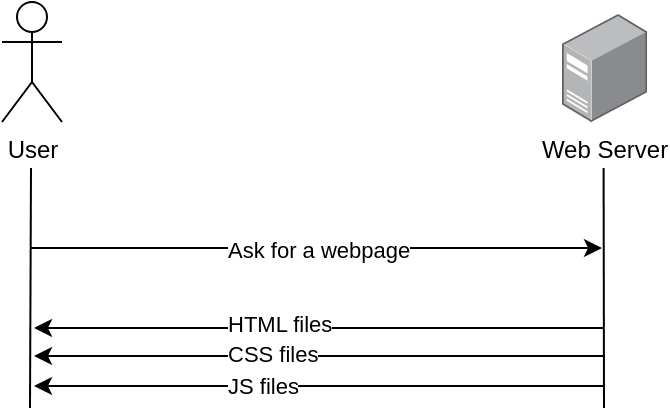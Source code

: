 <mxfile version="17.4.2" type="device"><diagram id="bEIsP63ZzB30_pMmM-4H" name="Page-1"><mxGraphModel dx="702" dy="511" grid="1" gridSize="10" guides="1" tooltips="1" connect="1" arrows="1" fold="1" page="1" pageScale="1" pageWidth="827" pageHeight="1169" math="0" shadow="0"><root><mxCell id="0"/><mxCell id="1" parent="0"/><mxCell id="nVHcKH_S14DyLXOtiElq-1" value="User" style="shape=umlActor;verticalLabelPosition=bottom;verticalAlign=top;html=1;outlineConnect=0;" vertex="1" parent="1"><mxGeometry x="200" y="117" width="30" height="60" as="geometry"/></mxCell><mxCell id="nVHcKH_S14DyLXOtiElq-2" value="Web Server" style="points=[];aspect=fixed;html=1;align=center;shadow=0;dashed=0;image;image=img/lib/allied_telesis/computer_and_terminals/Server_Desktop.svg;" vertex="1" parent="1"><mxGeometry x="480" y="123" width="42.6" height="54" as="geometry"/></mxCell><mxCell id="nVHcKH_S14DyLXOtiElq-3" value="" style="endArrow=none;html=1;rounded=0;" edge="1" parent="1"><mxGeometry width="50" height="50" relative="1" as="geometry"><mxPoint x="214" y="320" as="sourcePoint"/><mxPoint x="214.5" y="200" as="targetPoint"/></mxGeometry></mxCell><mxCell id="nVHcKH_S14DyLXOtiElq-4" value="" style="endArrow=none;html=1;rounded=0;" edge="1" parent="1"><mxGeometry width="50" height="50" relative="1" as="geometry"><mxPoint x="501" y="320" as="sourcePoint"/><mxPoint x="500.8" y="200" as="targetPoint"/></mxGeometry></mxCell><mxCell id="nVHcKH_S14DyLXOtiElq-5" value="" style="endArrow=classic;html=1;rounded=0;" edge="1" parent="1"><mxGeometry width="50" height="50" relative="1" as="geometry"><mxPoint x="214" y="240" as="sourcePoint"/><mxPoint x="500" y="240" as="targetPoint"/></mxGeometry></mxCell><mxCell id="nVHcKH_S14DyLXOtiElq-6" value="Ask for a webpage" style="edgeLabel;html=1;align=left;verticalAlign=middle;resizable=0;points=[];" vertex="1" connectable="0" parent="nVHcKH_S14DyLXOtiElq-5"><mxGeometry x="-0.13" y="-1" relative="1" as="geometry"><mxPoint x="-28" as="offset"/></mxGeometry></mxCell><mxCell id="nVHcKH_S14DyLXOtiElq-7" value="" style="endArrow=classic;html=1;rounded=0;" edge="1" parent="1"><mxGeometry width="50" height="50" relative="1" as="geometry"><mxPoint x="501" y="280" as="sourcePoint"/><mxPoint x="216" y="280" as="targetPoint"/></mxGeometry></mxCell><mxCell id="nVHcKH_S14DyLXOtiElq-10" value="HTML files" style="edgeLabel;html=1;align=left;verticalAlign=middle;resizable=0;points=[];" vertex="1" connectable="0" parent="nVHcKH_S14DyLXOtiElq-7"><mxGeometry x="0.132" y="-2" relative="1" as="geometry"><mxPoint x="-29" as="offset"/></mxGeometry></mxCell><mxCell id="nVHcKH_S14DyLXOtiElq-8" value="" style="endArrow=classic;html=1;rounded=0;" edge="1" parent="1"><mxGeometry width="50" height="50" relative="1" as="geometry"><mxPoint x="501" y="294" as="sourcePoint"/><mxPoint x="216" y="294" as="targetPoint"/></mxGeometry></mxCell><mxCell id="nVHcKH_S14DyLXOtiElq-11" value="CSS files" style="edgeLabel;html=1;align=left;verticalAlign=middle;resizable=0;points=[];" vertex="1" connectable="0" parent="nVHcKH_S14DyLXOtiElq-8"><mxGeometry x="0.04" y="-1" relative="1" as="geometry"><mxPoint x="-42" as="offset"/></mxGeometry></mxCell><mxCell id="nVHcKH_S14DyLXOtiElq-9" value="" style="endArrow=classic;html=1;rounded=0;" edge="1" parent="1"><mxGeometry width="50" height="50" relative="1" as="geometry"><mxPoint x="501" y="309" as="sourcePoint"/><mxPoint x="216" y="309" as="targetPoint"/></mxGeometry></mxCell><mxCell id="nVHcKH_S14DyLXOtiElq-12" value="JS files" style="edgeLabel;html=1;align=left;verticalAlign=middle;resizable=0;points=[];" vertex="1" connectable="0" parent="nVHcKH_S14DyLXOtiElq-9"><mxGeometry x="0.005" relative="1" as="geometry"><mxPoint x="-47" as="offset"/></mxGeometry></mxCell></root></mxGraphModel></diagram></mxfile>